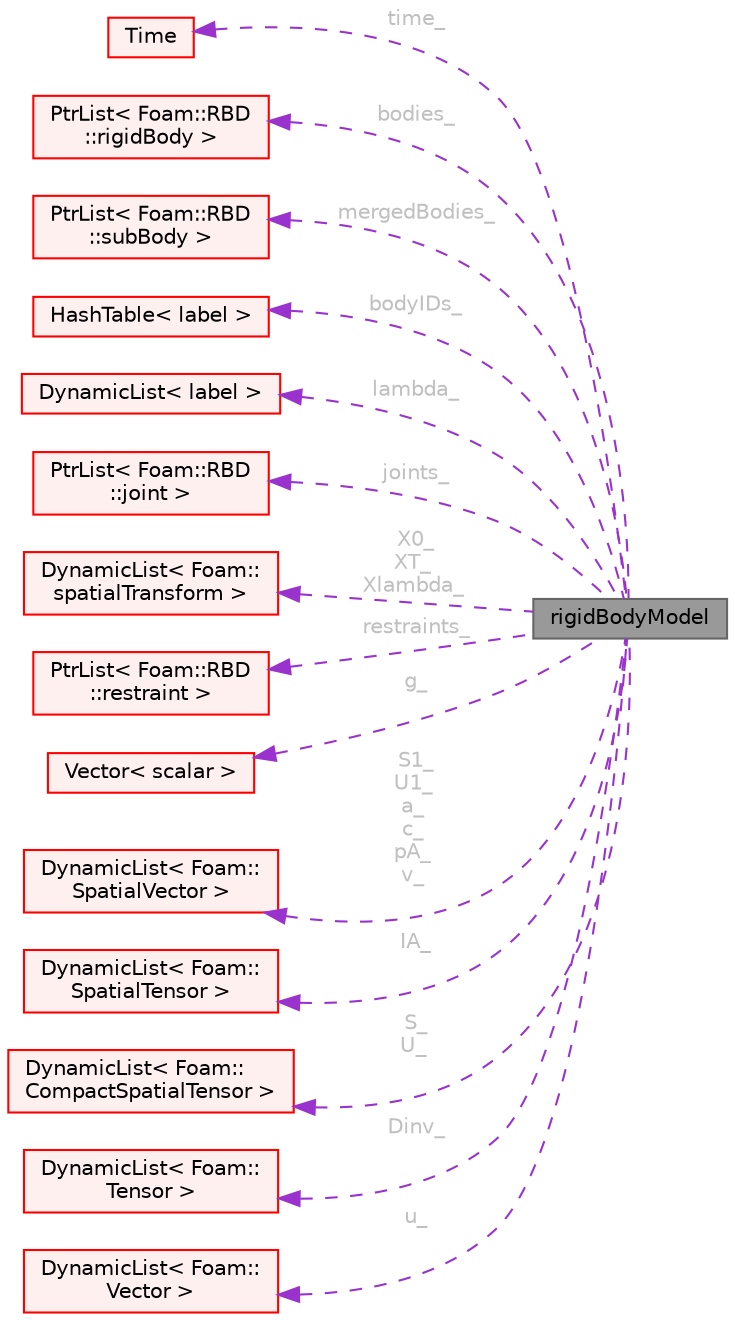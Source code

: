digraph "rigidBodyModel"
{
 // LATEX_PDF_SIZE
  bgcolor="transparent";
  edge [fontname=Helvetica,fontsize=10,labelfontname=Helvetica,labelfontsize=10];
  node [fontname=Helvetica,fontsize=10,shape=box,height=0.2,width=0.4];
  rankdir="LR";
  Node1 [id="Node000001",label="rigidBodyModel",height=0.2,width=0.4,color="gray40", fillcolor="grey60", style="filled", fontcolor="black",tooltip="Basic rigid-body model representing a system of rigid-bodies connected by 1-6 DoF joints."];
  Node2 -> Node1 [id="edge1_Node000001_Node000002",dir="back",color="darkorchid3",style="dashed",tooltip=" ",label=" time_",fontcolor="grey" ];
  Node2 [id="Node000002",label="Time",height=0.2,width=0.4,color="red", fillcolor="#FFF0F0", style="filled",URL="$classFoam_1_1Time.html",tooltip="Class to control time during OpenFOAM simulations that is also the top-level objectRegistry."];
  Node32 -> Node1 [id="edge2_Node000001_Node000032",dir="back",color="darkorchid3",style="dashed",tooltip=" ",label=" bodies_",fontcolor="grey" ];
  Node32 [id="Node000032",label="PtrList\< Foam::RBD\l::rigidBody \>",height=0.2,width=0.4,color="red", fillcolor="#FFF0F0", style="filled",URL="$classFoam_1_1PtrList.html",tooltip=" "];
  Node36 -> Node1 [id="edge3_Node000001_Node000036",dir="back",color="darkorchid3",style="dashed",tooltip=" ",label=" mergedBodies_",fontcolor="grey" ];
  Node36 [id="Node000036",label="PtrList\< Foam::RBD\l::subBody \>",height=0.2,width=0.4,color="red", fillcolor="#FFF0F0", style="filled",URL="$classFoam_1_1PtrList.html",tooltip=" "];
  Node38 -> Node1 [id="edge4_Node000001_Node000038",dir="back",color="darkorchid3",style="dashed",tooltip=" ",label=" bodyIDs_",fontcolor="grey" ];
  Node38 [id="Node000038",label="HashTable\< label \>",height=0.2,width=0.4,color="red", fillcolor="#FFF0F0", style="filled",URL="$classFoam_1_1HashTable.html",tooltip=" "];
  Node39 -> Node1 [id="edge5_Node000001_Node000039",dir="back",color="darkorchid3",style="dashed",tooltip=" ",label=" lambda_",fontcolor="grey" ];
  Node39 [id="Node000039",label="DynamicList\< label \>",height=0.2,width=0.4,color="red", fillcolor="#FFF0F0", style="filled",URL="$classFoam_1_1DynamicList.html",tooltip=" "];
  Node44 -> Node1 [id="edge6_Node000001_Node000044",dir="back",color="darkorchid3",style="dashed",tooltip=" ",label=" joints_",fontcolor="grey" ];
  Node44 [id="Node000044",label="PtrList\< Foam::RBD\l::joint \>",height=0.2,width=0.4,color="red", fillcolor="#FFF0F0", style="filled",URL="$classFoam_1_1PtrList.html",tooltip=" "];
  Node46 -> Node1 [id="edge7_Node000001_Node000046",dir="back",color="darkorchid3",style="dashed",tooltip=" ",label=" X0_\nXT_\nXlambda_",fontcolor="grey" ];
  Node46 [id="Node000046",label="DynamicList\< Foam::\lspatialTransform \>",height=0.2,width=0.4,color="red", fillcolor="#FFF0F0", style="filled",URL="$classFoam_1_1DynamicList.html",tooltip=" "];
  Node48 -> Node1 [id="edge8_Node000001_Node000048",dir="back",color="darkorchid3",style="dashed",tooltip=" ",label=" restraints_",fontcolor="grey" ];
  Node48 [id="Node000048",label="PtrList\< Foam::RBD\l::restraint \>",height=0.2,width=0.4,color="red", fillcolor="#FFF0F0", style="filled",URL="$classFoam_1_1PtrList.html",tooltip=" "];
  Node50 -> Node1 [id="edge9_Node000001_Node000050",dir="back",color="darkorchid3",style="dashed",tooltip=" ",label=" g_",fontcolor="grey" ];
  Node50 [id="Node000050",label="Vector\< scalar \>",height=0.2,width=0.4,color="red", fillcolor="#FFF0F0", style="filled",URL="$classFoam_1_1Vector.html",tooltip=" "];
  Node55 -> Node1 [id="edge10_Node000001_Node000055",dir="back",color="darkorchid3",style="dashed",tooltip=" ",label=" S1_\nU1_\na_\nc_\npA_\nv_",fontcolor="grey" ];
  Node55 [id="Node000055",label="DynamicList\< Foam::\lSpatialVector \>",height=0.2,width=0.4,color="red", fillcolor="#FFF0F0", style="filled",URL="$classFoam_1_1DynamicList.html",tooltip=" "];
  Node57 -> Node1 [id="edge11_Node000001_Node000057",dir="back",color="darkorchid3",style="dashed",tooltip=" ",label=" IA_",fontcolor="grey" ];
  Node57 [id="Node000057",label="DynamicList\< Foam::\lSpatialTensor \>",height=0.2,width=0.4,color="red", fillcolor="#FFF0F0", style="filled",URL="$classFoam_1_1DynamicList.html",tooltip=" "];
  Node59 -> Node1 [id="edge12_Node000001_Node000059",dir="back",color="darkorchid3",style="dashed",tooltip=" ",label=" S_\nU_",fontcolor="grey" ];
  Node59 [id="Node000059",label="DynamicList\< Foam::\lCompactSpatialTensor \>",height=0.2,width=0.4,color="red", fillcolor="#FFF0F0", style="filled",URL="$classFoam_1_1DynamicList.html",tooltip=" "];
  Node61 -> Node1 [id="edge13_Node000001_Node000061",dir="back",color="darkorchid3",style="dashed",tooltip=" ",label=" Dinv_",fontcolor="grey" ];
  Node61 [id="Node000061",label="DynamicList\< Foam::\lTensor \>",height=0.2,width=0.4,color="red", fillcolor="#FFF0F0", style="filled",URL="$classFoam_1_1DynamicList.html",tooltip=" "];
  Node63 -> Node1 [id="edge14_Node000001_Node000063",dir="back",color="darkorchid3",style="dashed",tooltip=" ",label=" u_",fontcolor="grey" ];
  Node63 [id="Node000063",label="DynamicList\< Foam::\lVector \>",height=0.2,width=0.4,color="red", fillcolor="#FFF0F0", style="filled",URL="$classFoam_1_1DynamicList.html",tooltip=" "];
}
